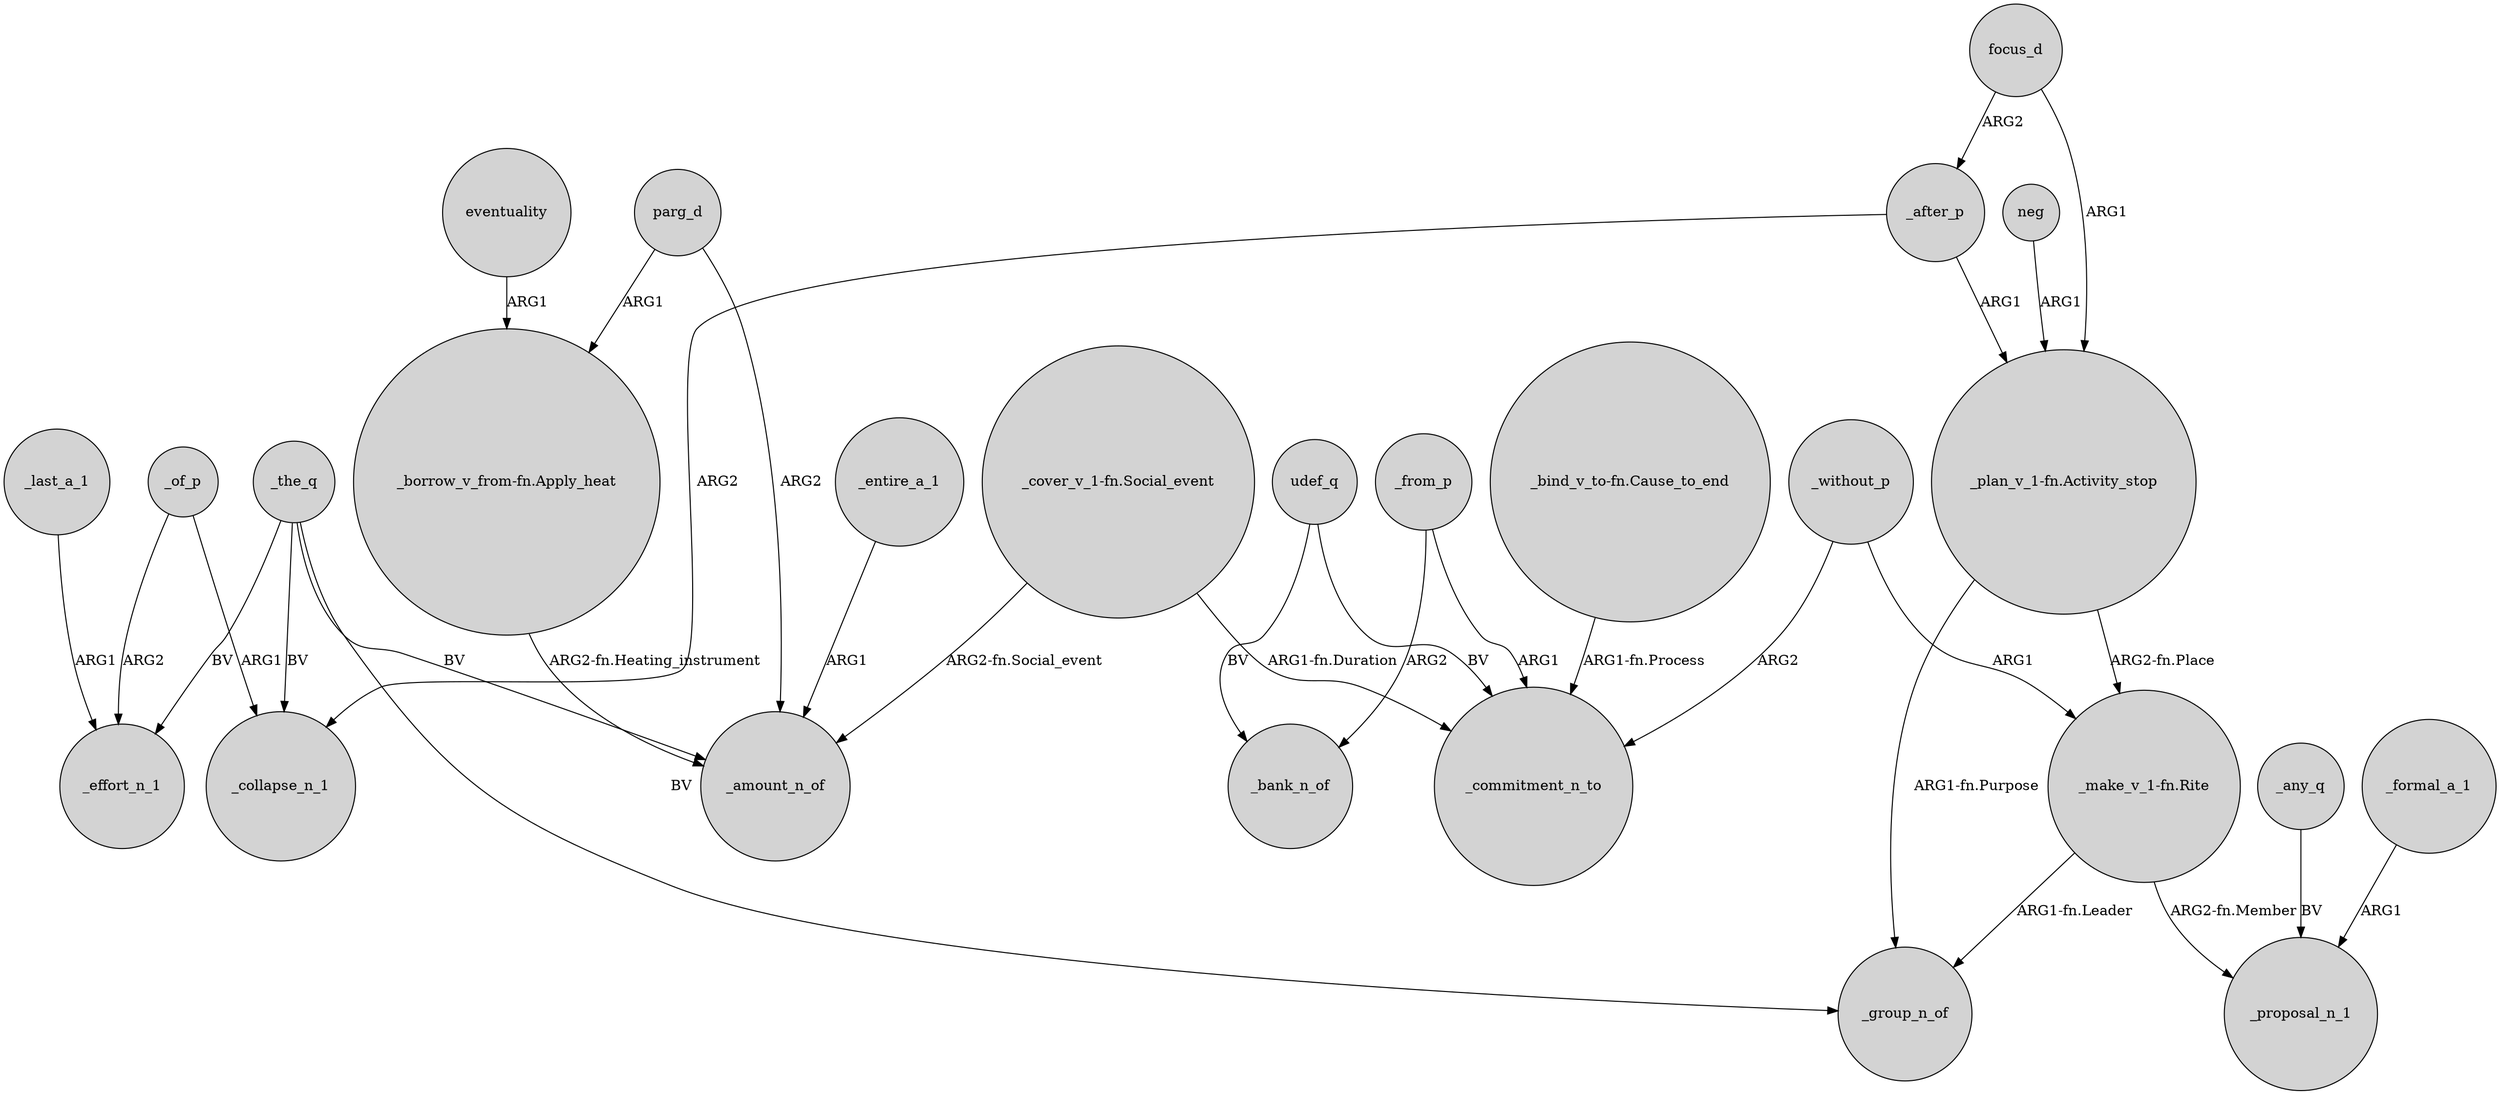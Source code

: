 digraph {
	node [shape=circle style=filled]
	_last_a_1 -> _effort_n_1 [label=ARG1]
	_the_q -> _amount_n_of [label=BV]
	"_cover_v_1-fn.Social_event" -> _amount_n_of [label="ARG2-fn.Social_event"]
	"_plan_v_1-fn.Activity_stop" -> _group_n_of [label="ARG1-fn.Purpose"]
	"_plan_v_1-fn.Activity_stop" -> "_make_v_1-fn.Rite" [label="ARG2-fn.Place"]
	_without_p -> "_make_v_1-fn.Rite" [label=ARG1]
	_of_p -> _collapse_n_1 [label=ARG1]
	focus_d -> "_plan_v_1-fn.Activity_stop" [label=ARG1]
	_of_p -> _effort_n_1 [label=ARG2]
	udef_q -> _bank_n_of [label=BV]
	_after_p -> _collapse_n_1 [label=ARG2]
	"_make_v_1-fn.Rite" -> _group_n_of [label="ARG1-fn.Leader"]
	parg_d -> _amount_n_of [label=ARG2]
	udef_q -> _commitment_n_to [label=BV]
	_any_q -> _proposal_n_1 [label=BV]
	_formal_a_1 -> _proposal_n_1 [label=ARG1]
	_the_q -> _group_n_of [label=BV]
	_entire_a_1 -> _amount_n_of [label=ARG1]
	focus_d -> _after_p [label=ARG2]
	_the_q -> _collapse_n_1 [label=BV]
	eventuality -> "_borrow_v_from-fn.Apply_heat" [label=ARG1]
	"_bind_v_to-fn.Cause_to_end" -> _commitment_n_to [label="ARG1-fn.Process"]
	"_make_v_1-fn.Rite" -> _proposal_n_1 [label="ARG2-fn.Member"]
	_without_p -> _commitment_n_to [label=ARG2]
	"_borrow_v_from-fn.Apply_heat" -> _amount_n_of [label="ARG2-fn.Heating_instrument"]
	_from_p -> _commitment_n_to [label=ARG1]
	neg -> "_plan_v_1-fn.Activity_stop" [label=ARG1]
	_from_p -> _bank_n_of [label=ARG2]
	"_cover_v_1-fn.Social_event" -> _commitment_n_to [label="ARG1-fn.Duration"]
	_the_q -> _effort_n_1 [label=BV]
	_after_p -> "_plan_v_1-fn.Activity_stop" [label=ARG1]
	parg_d -> "_borrow_v_from-fn.Apply_heat" [label=ARG1]
}
